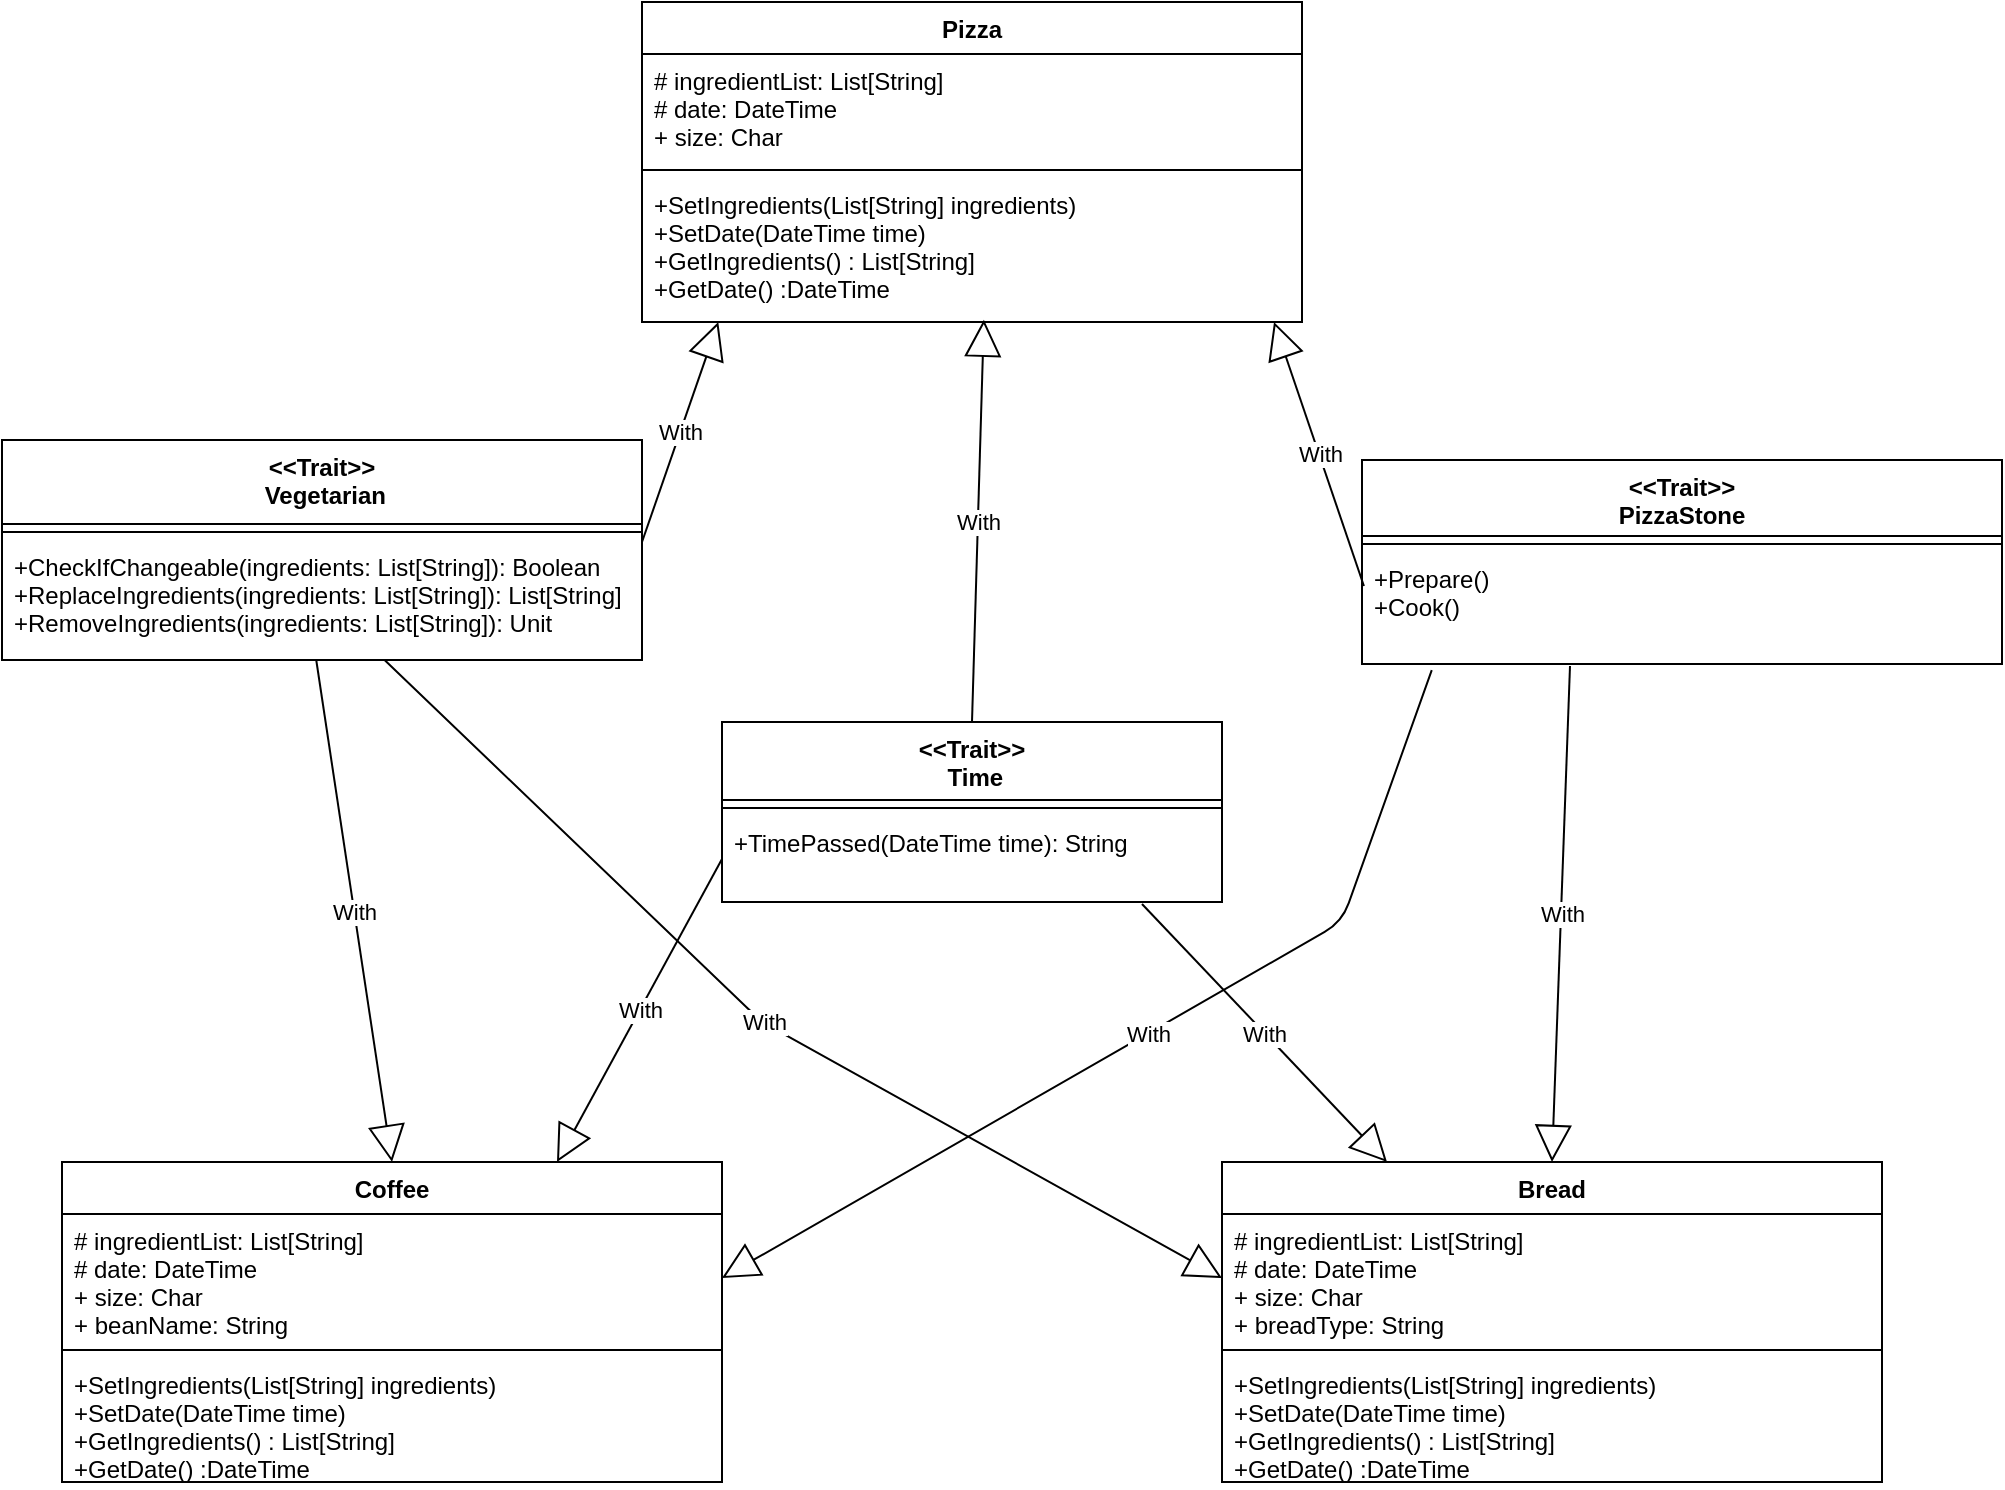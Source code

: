 <mxfile version="12.1.3" type="device" pages="1"><diagram id="UnhXqDa61X9mZ0e2Fls_" name="Page-1"><mxGraphModel dx="2272" dy="794" grid="1" gridSize="10" guides="1" tooltips="1" connect="1" arrows="1" fold="1" page="1" pageScale="1" pageWidth="850" pageHeight="1100" math="0" shadow="0"><root><mxCell id="0"/><mxCell id="1" parent="0"/><mxCell id="LxFbRT9-tKBOqUQEM3YL-9" value="With" style="endArrow=block;endSize=16;endFill=0;html=1;entryX=0.055;entryY=1.017;entryDx=0;entryDy=0;entryPerimeter=0;exitX=1;exitY=0.017;exitDx=0;exitDy=0;exitPerimeter=0;" parent="1" source="pMLzbdOgsQUfuoLXnFDj-6" edge="1"><mxGeometry width="160" relative="1" as="geometry"><mxPoint x="287.5" y="319" as="sourcePoint"/><mxPoint x="318.15" y="200.054" as="targetPoint"/></mxGeometry></mxCell><mxCell id="LxFbRT9-tKBOqUQEM3YL-11" value="With" style="endArrow=block;endSize=16;endFill=0;html=1;exitX=0.5;exitY=0;exitDx=0;exitDy=0;entryX=0.518;entryY=0.984;entryDx=0;entryDy=0;entryPerimeter=0;" parent="1" source="pMLzbdOgsQUfuoLXnFDj-7" edge="1" target="4IR8vWEZKTRs5V6G_bqH-5"><mxGeometry width="160" relative="1" as="geometry"><mxPoint x="539.36" y="427.56" as="sourcePoint"/><mxPoint x="414.84" y="199.992" as="targetPoint"/></mxGeometry></mxCell><mxCell id="LxFbRT9-tKBOqUQEM3YL-12" value="With" style="endArrow=block;endSize=16;endFill=0;html=1;entryX=0.897;entryY=1.016;entryDx=0;entryDy=0;exitX=0.003;exitY=0.304;exitDx=0;exitDy=0;exitPerimeter=0;entryPerimeter=0;" parent="1" source="pMLzbdOgsQUfuoLXnFDj-18" edge="1"><mxGeometry width="160" relative="1" as="geometry"><mxPoint x="672.5" y="319" as="sourcePoint"/><mxPoint x="596.01" y="199.992" as="targetPoint"/></mxGeometry></mxCell><mxCell id="pMLzbdOgsQUfuoLXnFDj-4" value="&lt;&lt;Trait&gt;&gt;&#10; Vegetarian" style="swimlane;fontStyle=1;align=center;verticalAlign=top;childLayout=stackLayout;horizontal=1;startSize=42;horizontalStack=0;resizeParent=1;resizeParentMax=0;resizeLast=0;collapsible=1;marginBottom=0;" parent="1" vertex="1"><mxGeometry x="-40" y="259" width="320" height="110" as="geometry"/></mxCell><mxCell id="pMLzbdOgsQUfuoLXnFDj-5" value="" style="line;strokeWidth=1;fillColor=none;align=left;verticalAlign=middle;spacingTop=-1;spacingLeft=3;spacingRight=3;rotatable=0;labelPosition=right;points=[];portConstraint=eastwest;" parent="pMLzbdOgsQUfuoLXnFDj-4" vertex="1"><mxGeometry y="42" width="320" height="8" as="geometry"/></mxCell><mxCell id="pMLzbdOgsQUfuoLXnFDj-6" value="+CheckIfChangeable(ingredients: List[String]): Boolean&#10;+ReplaceIngredients(ingredients: List[String]): List[String]&#10;+RemoveIngredients(ingredients: List[String]): Unit" style="text;strokeColor=none;fillColor=none;align=left;verticalAlign=top;spacingLeft=4;spacingRight=4;overflow=hidden;rotatable=0;points=[[0,0.5],[1,0.5]];portConstraint=eastwest;" parent="pMLzbdOgsQUfuoLXnFDj-4" vertex="1"><mxGeometry y="50" width="320" height="60" as="geometry"/></mxCell><mxCell id="pMLzbdOgsQUfuoLXnFDj-7" value="&lt;&lt;Trait&gt;&gt;&#10; Time" style="swimlane;fontStyle=1;align=center;verticalAlign=top;childLayout=stackLayout;horizontal=1;startSize=39;horizontalStack=0;resizeParent=1;resizeParentMax=0;resizeLast=0;collapsible=1;marginBottom=0;" parent="1" vertex="1"><mxGeometry x="320" y="400" width="250" height="90" as="geometry"/></mxCell><mxCell id="pMLzbdOgsQUfuoLXnFDj-8" value="" style="line;strokeWidth=1;fillColor=none;align=left;verticalAlign=middle;spacingTop=-1;spacingLeft=3;spacingRight=3;rotatable=0;labelPosition=right;points=[];portConstraint=eastwest;" parent="pMLzbdOgsQUfuoLXnFDj-7" vertex="1"><mxGeometry y="39" width="250" height="8" as="geometry"/></mxCell><mxCell id="pMLzbdOgsQUfuoLXnFDj-9" value="+TimePassed(DateTime time): String" style="text;strokeColor=none;fillColor=none;align=left;verticalAlign=top;spacingLeft=4;spacingRight=4;overflow=hidden;rotatable=0;points=[[0,0.5],[1,0.5]];portConstraint=eastwest;" parent="pMLzbdOgsQUfuoLXnFDj-7" vertex="1"><mxGeometry y="47" width="250" height="43" as="geometry"/></mxCell><mxCell id="pMLzbdOgsQUfuoLXnFDj-16" value="&lt;&lt;Trait&gt;&gt;&#10;PizzaStone" style="swimlane;fontStyle=1;align=center;verticalAlign=top;childLayout=stackLayout;horizontal=1;startSize=38;horizontalStack=0;resizeParent=1;resizeParentMax=0;resizeLast=0;collapsible=1;marginBottom=0;" parent="1" vertex="1"><mxGeometry x="640" y="269" width="320" height="102" as="geometry"/></mxCell><mxCell id="pMLzbdOgsQUfuoLXnFDj-17" value="" style="line;strokeWidth=1;fillColor=none;align=left;verticalAlign=middle;spacingTop=-1;spacingLeft=3;spacingRight=3;rotatable=0;labelPosition=right;points=[];portConstraint=eastwest;" parent="pMLzbdOgsQUfuoLXnFDj-16" vertex="1"><mxGeometry y="38" width="320" height="8" as="geometry"/></mxCell><mxCell id="pMLzbdOgsQUfuoLXnFDj-18" value="+Prepare()&#10;+Cook()" style="text;strokeColor=none;fillColor=none;align=left;verticalAlign=top;spacingLeft=4;spacingRight=4;overflow=hidden;rotatable=0;points=[[0,0.5],[1,0.5]];portConstraint=eastwest;" parent="pMLzbdOgsQUfuoLXnFDj-16" vertex="1"><mxGeometry y="46" width="320" height="56" as="geometry"/></mxCell><mxCell id="4IR8vWEZKTRs5V6G_bqH-2" value="Pizza" style="swimlane;fontStyle=1;align=center;verticalAlign=top;childLayout=stackLayout;horizontal=1;startSize=26;horizontalStack=0;resizeParent=1;resizeParentMax=0;resizeLast=0;collapsible=1;marginBottom=0;" vertex="1" parent="1"><mxGeometry x="280" y="40" width="330" height="160" as="geometry"/></mxCell><mxCell id="4IR8vWEZKTRs5V6G_bqH-3" value="# ingredientList: List[String]&#10;# date: DateTime&#10;+ size: Char" style="text;strokeColor=none;fillColor=none;align=left;verticalAlign=top;spacingLeft=4;spacingRight=4;overflow=hidden;rotatable=0;points=[[0,0.5],[1,0.5]];portConstraint=eastwest;" vertex="1" parent="4IR8vWEZKTRs5V6G_bqH-2"><mxGeometry y="26" width="330" height="54" as="geometry"/></mxCell><mxCell id="4IR8vWEZKTRs5V6G_bqH-4" value="" style="line;strokeWidth=1;fillColor=none;align=left;verticalAlign=middle;spacingTop=-1;spacingLeft=3;spacingRight=3;rotatable=0;labelPosition=right;points=[];portConstraint=eastwest;" vertex="1" parent="4IR8vWEZKTRs5V6G_bqH-2"><mxGeometry y="80" width="330" height="8" as="geometry"/></mxCell><mxCell id="4IR8vWEZKTRs5V6G_bqH-5" value="+SetIngredients(List[String] ingredients)&#10;+SetDate(DateTime time)&#10;+GetIngredients() : List[String]&#10;+GetDate() :DateTime" style="text;strokeColor=none;fillColor=none;align=left;verticalAlign=top;spacingLeft=4;spacingRight=4;overflow=hidden;rotatable=0;points=[[0,0.5],[1,0.5]];portConstraint=eastwest;" vertex="1" parent="4IR8vWEZKTRs5V6G_bqH-2"><mxGeometry y="88" width="330" height="72" as="geometry"/></mxCell><mxCell id="4IR8vWEZKTRs5V6G_bqH-18" value="Coffee" style="swimlane;fontStyle=1;align=center;verticalAlign=top;childLayout=stackLayout;horizontal=1;startSize=26;horizontalStack=0;resizeParent=1;resizeParentMax=0;resizeLast=0;collapsible=1;marginBottom=0;" vertex="1" parent="1"><mxGeometry x="-10" y="620" width="330" height="160" as="geometry"/></mxCell><mxCell id="4IR8vWEZKTRs5V6G_bqH-19" value="# ingredientList: List[String]&#10;# date: DateTime&#10;+ size: Char&#10;+ beanName: String" style="text;strokeColor=none;fillColor=none;align=left;verticalAlign=top;spacingLeft=4;spacingRight=4;overflow=hidden;rotatable=0;points=[[0,0.5],[1,0.5]];portConstraint=eastwest;" vertex="1" parent="4IR8vWEZKTRs5V6G_bqH-18"><mxGeometry y="26" width="330" height="64" as="geometry"/></mxCell><mxCell id="4IR8vWEZKTRs5V6G_bqH-20" value="" style="line;strokeWidth=1;fillColor=none;align=left;verticalAlign=middle;spacingTop=-1;spacingLeft=3;spacingRight=3;rotatable=0;labelPosition=right;points=[];portConstraint=eastwest;" vertex="1" parent="4IR8vWEZKTRs5V6G_bqH-18"><mxGeometry y="90" width="330" height="8" as="geometry"/></mxCell><mxCell id="4IR8vWEZKTRs5V6G_bqH-21" value="+SetIngredients(List[String] ingredients)&#10;+SetDate(DateTime time)&#10;+GetIngredients() : List[String]&#10;+GetDate() :DateTime" style="text;strokeColor=none;fillColor=none;align=left;verticalAlign=top;spacingLeft=4;spacingRight=4;overflow=hidden;rotatable=0;points=[[0,0.5],[1,0.5]];portConstraint=eastwest;" vertex="1" parent="4IR8vWEZKTRs5V6G_bqH-18"><mxGeometry y="98" width="330" height="62" as="geometry"/></mxCell><mxCell id="4IR8vWEZKTRs5V6G_bqH-22" value="Bread" style="swimlane;fontStyle=1;align=center;verticalAlign=top;childLayout=stackLayout;horizontal=1;startSize=26;horizontalStack=0;resizeParent=1;resizeParentMax=0;resizeLast=0;collapsible=1;marginBottom=0;" vertex="1" parent="1"><mxGeometry x="570" y="620" width="330" height="160" as="geometry"/></mxCell><mxCell id="4IR8vWEZKTRs5V6G_bqH-23" value="# ingredientList: List[String]&#10;# date: DateTime&#10;+ size: Char&#10;+ breadType: String " style="text;strokeColor=none;fillColor=none;align=left;verticalAlign=top;spacingLeft=4;spacingRight=4;overflow=hidden;rotatable=0;points=[[0,0.5],[1,0.5]];portConstraint=eastwest;" vertex="1" parent="4IR8vWEZKTRs5V6G_bqH-22"><mxGeometry y="26" width="330" height="64" as="geometry"/></mxCell><mxCell id="4IR8vWEZKTRs5V6G_bqH-24" value="" style="line;strokeWidth=1;fillColor=none;align=left;verticalAlign=middle;spacingTop=-1;spacingLeft=3;spacingRight=3;rotatable=0;labelPosition=right;points=[];portConstraint=eastwest;" vertex="1" parent="4IR8vWEZKTRs5V6G_bqH-22"><mxGeometry y="90" width="330" height="8" as="geometry"/></mxCell><mxCell id="4IR8vWEZKTRs5V6G_bqH-25" value="+SetIngredients(List[String] ingredients)&#10;+SetDate(DateTime time)&#10;+GetIngredients() : List[String]&#10;+GetDate() :DateTime" style="text;strokeColor=none;fillColor=none;align=left;verticalAlign=top;spacingLeft=4;spacingRight=4;overflow=hidden;rotatable=0;points=[[0,0.5],[1,0.5]];portConstraint=eastwest;" vertex="1" parent="4IR8vWEZKTRs5V6G_bqH-22"><mxGeometry y="98" width="330" height="62" as="geometry"/></mxCell><mxCell id="4IR8vWEZKTRs5V6G_bqH-26" value="With" style="endArrow=block;endSize=16;endFill=0;html=1;exitX=0.491;exitY=1;exitDx=0;exitDy=0;entryX=0.5;entryY=0;entryDx=0;entryDy=0;exitPerimeter=0;" edge="1" parent="1" source="pMLzbdOgsQUfuoLXnFDj-6" target="4IR8vWEZKTRs5V6G_bqH-18"><mxGeometry width="160" relative="1" as="geometry"><mxPoint x="117" y="572" as="sourcePoint"/><mxPoint x="122.94" y="370.848" as="targetPoint"/></mxGeometry></mxCell><mxCell id="4IR8vWEZKTRs5V6G_bqH-27" value="With" style="endArrow=block;endSize=16;endFill=0;html=1;exitX=0;exitY=0.5;exitDx=0;exitDy=0;entryX=0.75;entryY=0;entryDx=0;entryDy=0;" edge="1" parent="1" source="pMLzbdOgsQUfuoLXnFDj-9" target="4IR8vWEZKTRs5V6G_bqH-18"><mxGeometry width="160" relative="1" as="geometry"><mxPoint x="127.12" y="379" as="sourcePoint"/><mxPoint x="165" y="630" as="targetPoint"/></mxGeometry></mxCell><mxCell id="4IR8vWEZKTRs5V6G_bqH-28" value="With" style="endArrow=block;endSize=16;endFill=0;html=1;exitX=0.109;exitY=1.054;exitDx=0;exitDy=0;entryX=1;entryY=0.5;entryDx=0;entryDy=0;exitPerimeter=0;" edge="1" parent="1" source="pMLzbdOgsQUfuoLXnFDj-18" target="4IR8vWEZKTRs5V6G_bqH-19"><mxGeometry width="160" relative="1" as="geometry"><mxPoint x="330" y="478.5" as="sourcePoint"/><mxPoint x="247.5" y="630" as="targetPoint"/><Array as="points"><mxPoint x="630" y="500"/></Array></mxGeometry></mxCell><mxCell id="4IR8vWEZKTRs5V6G_bqH-29" value="With" style="endArrow=block;endSize=16;endFill=0;html=1;exitX=0.84;exitY=1.023;exitDx=0;exitDy=0;entryX=0.25;entryY=0;entryDx=0;entryDy=0;exitPerimeter=0;" edge="1" parent="1" source="pMLzbdOgsQUfuoLXnFDj-9" target="4IR8vWEZKTRs5V6G_bqH-22"><mxGeometry width="160" relative="1" as="geometry"><mxPoint x="340" y="488.5" as="sourcePoint"/><mxPoint x="257.5" y="640" as="targetPoint"/></mxGeometry></mxCell><mxCell id="4IR8vWEZKTRs5V6G_bqH-30" value="With" style="endArrow=block;endSize=16;endFill=0;html=1;exitX=0.325;exitY=1.018;exitDx=0;exitDy=0;entryX=0.5;entryY=0;entryDx=0;entryDy=0;exitPerimeter=0;" edge="1" parent="1" source="pMLzbdOgsQUfuoLXnFDj-18" target="4IR8vWEZKTRs5V6G_bqH-22"><mxGeometry width="160" relative="1" as="geometry"><mxPoint x="350" y="498.5" as="sourcePoint"/><mxPoint x="267.5" y="650" as="targetPoint"/></mxGeometry></mxCell><mxCell id="4IR8vWEZKTRs5V6G_bqH-31" value="With" style="endArrow=block;endSize=16;endFill=0;html=1;entryX=0;entryY=0.5;entryDx=0;entryDy=0;" edge="1" parent="1" source="pMLzbdOgsQUfuoLXnFDj-6" target="4IR8vWEZKTRs5V6G_bqH-23"><mxGeometry width="160" relative="1" as="geometry"><mxPoint x="360" y="508.5" as="sourcePoint"/><mxPoint x="277.5" y="660" as="targetPoint"/><Array as="points"><mxPoint x="340" y="550"/></Array></mxGeometry></mxCell></root></mxGraphModel></diagram></mxfile>